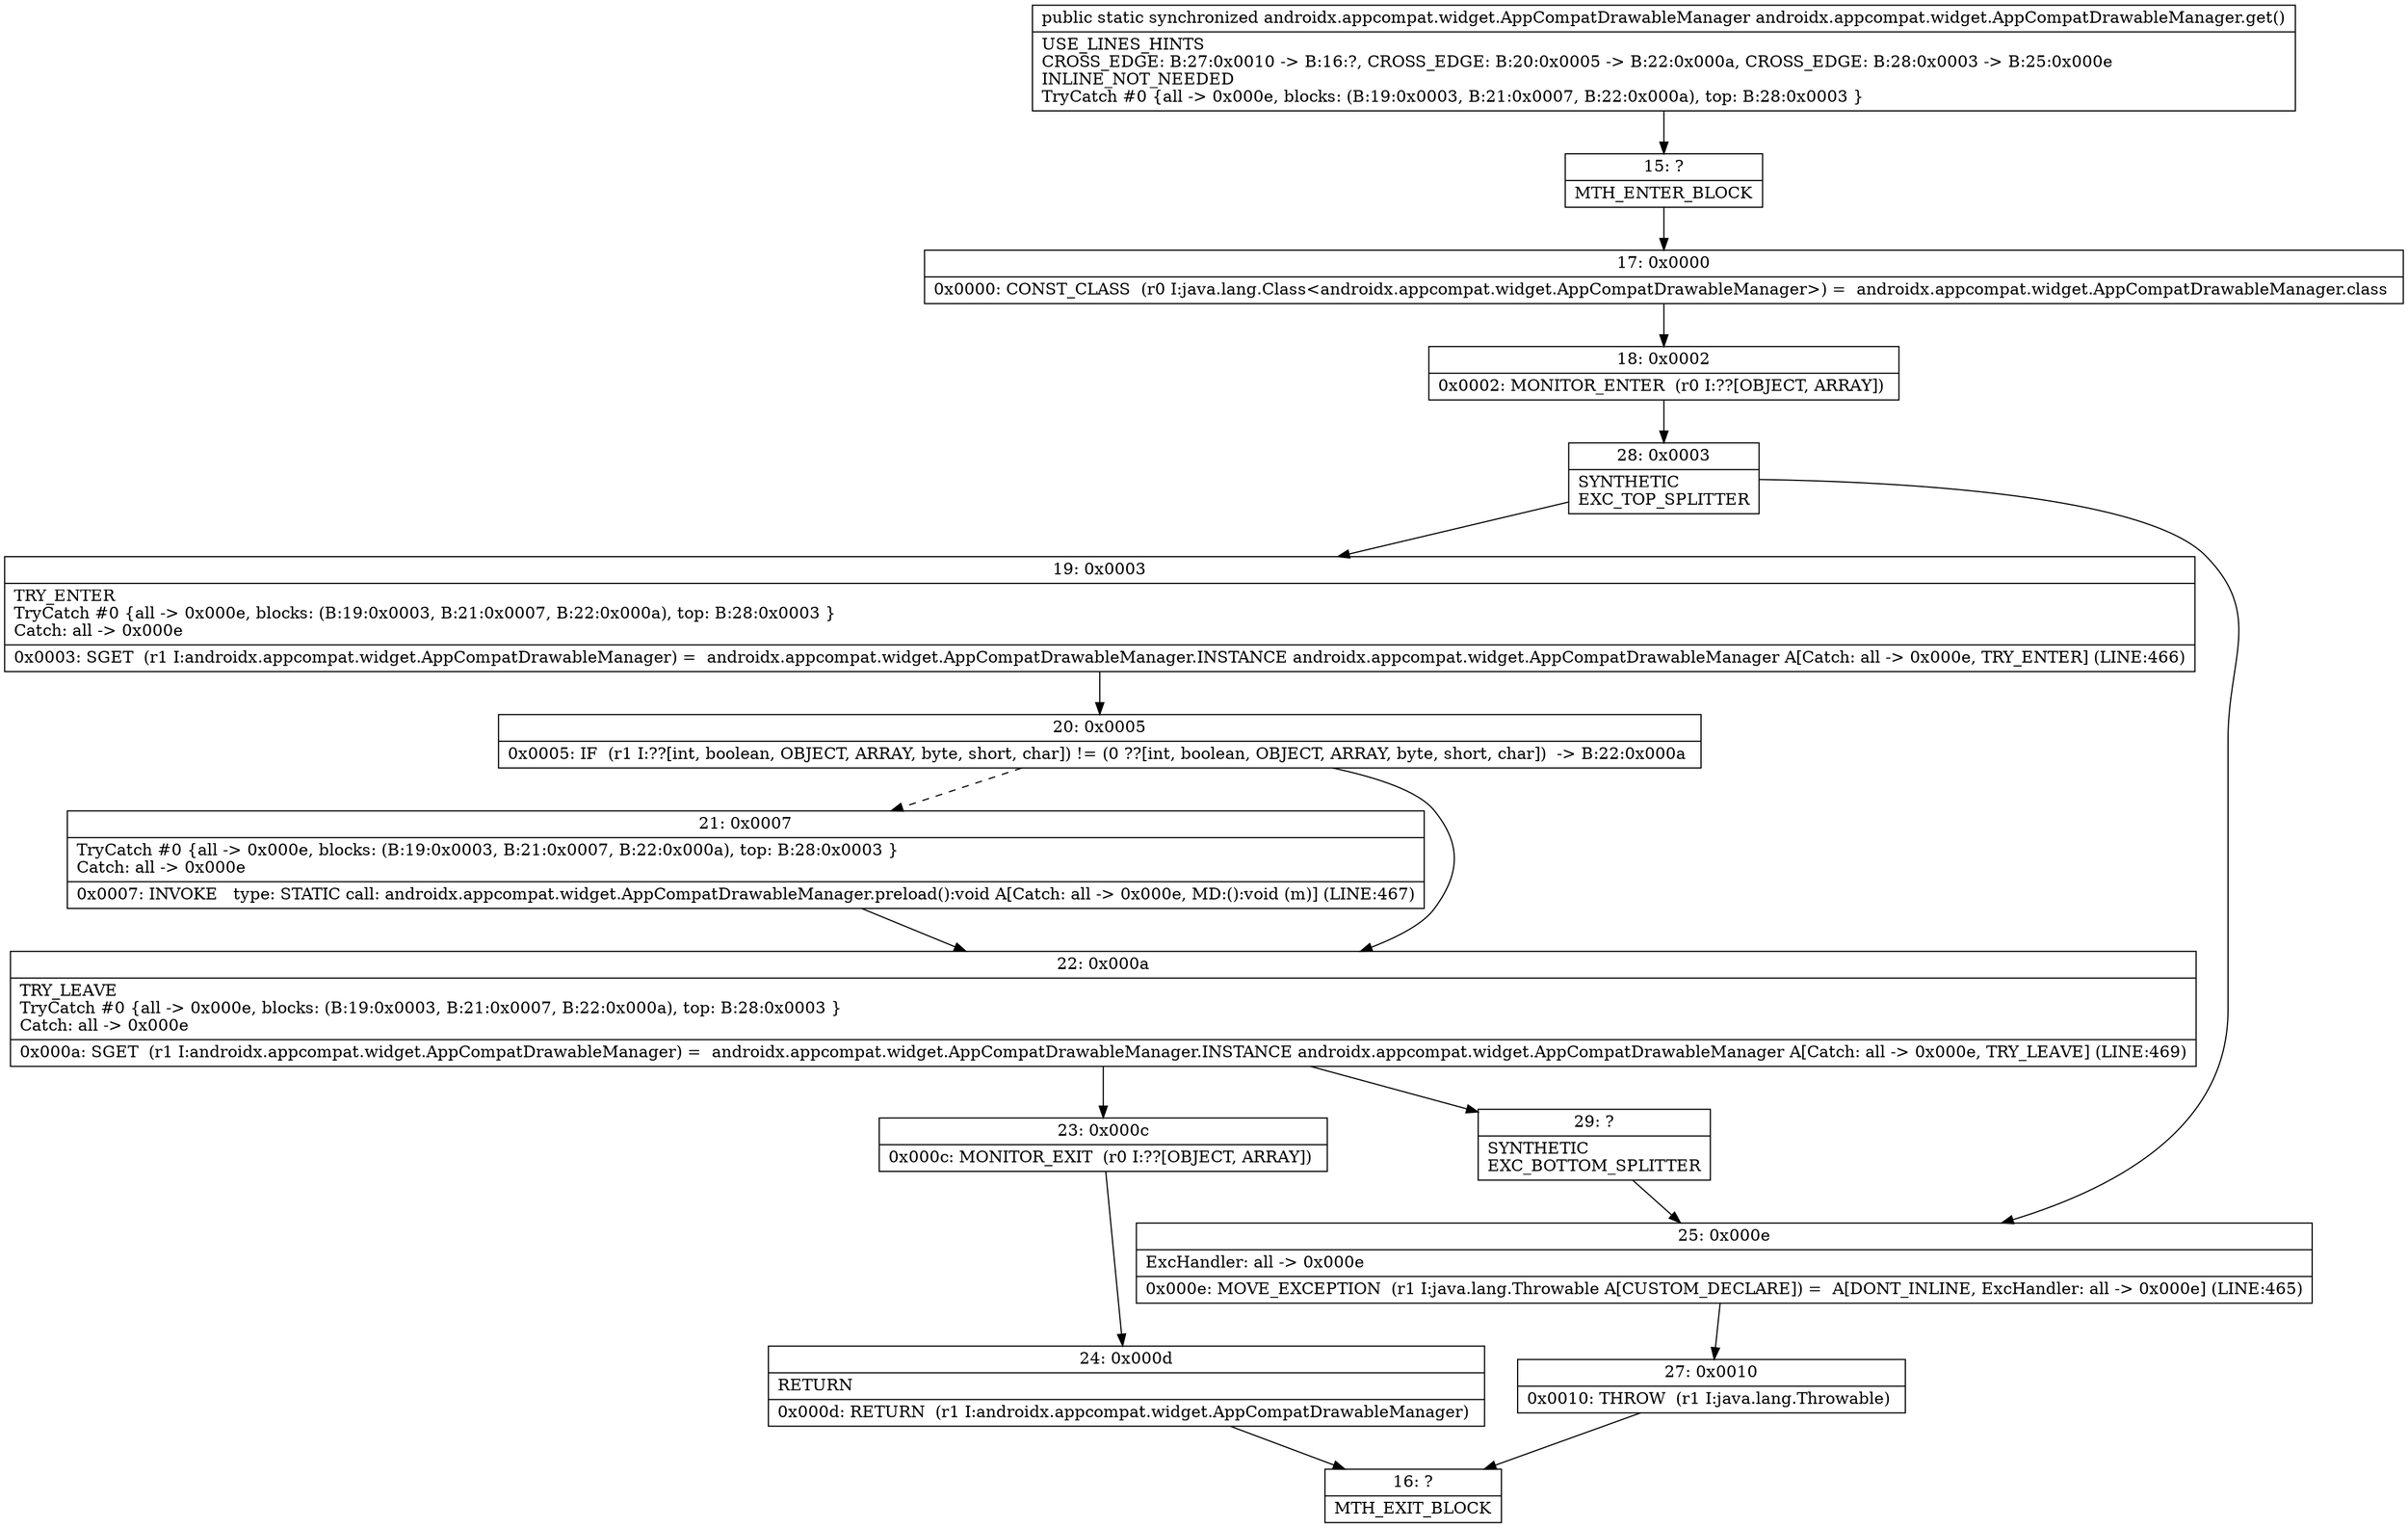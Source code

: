 digraph "CFG forandroidx.appcompat.widget.AppCompatDrawableManager.get()Landroidx\/appcompat\/widget\/AppCompatDrawableManager;" {
Node_15 [shape=record,label="{15\:\ ?|MTH_ENTER_BLOCK\l}"];
Node_17 [shape=record,label="{17\:\ 0x0000|0x0000: CONST_CLASS  (r0 I:java.lang.Class\<androidx.appcompat.widget.AppCompatDrawableManager\>) =  androidx.appcompat.widget.AppCompatDrawableManager.class \l}"];
Node_18 [shape=record,label="{18\:\ 0x0002|0x0002: MONITOR_ENTER  (r0 I:??[OBJECT, ARRAY]) \l}"];
Node_28 [shape=record,label="{28\:\ 0x0003|SYNTHETIC\lEXC_TOP_SPLITTER\l}"];
Node_19 [shape=record,label="{19\:\ 0x0003|TRY_ENTER\lTryCatch #0 \{all \-\> 0x000e, blocks: (B:19:0x0003, B:21:0x0007, B:22:0x000a), top: B:28:0x0003 \}\lCatch: all \-\> 0x000e\l|0x0003: SGET  (r1 I:androidx.appcompat.widget.AppCompatDrawableManager) =  androidx.appcompat.widget.AppCompatDrawableManager.INSTANCE androidx.appcompat.widget.AppCompatDrawableManager A[Catch: all \-\> 0x000e, TRY_ENTER] (LINE:466)\l}"];
Node_20 [shape=record,label="{20\:\ 0x0005|0x0005: IF  (r1 I:??[int, boolean, OBJECT, ARRAY, byte, short, char]) != (0 ??[int, boolean, OBJECT, ARRAY, byte, short, char])  \-\> B:22:0x000a \l}"];
Node_21 [shape=record,label="{21\:\ 0x0007|TryCatch #0 \{all \-\> 0x000e, blocks: (B:19:0x0003, B:21:0x0007, B:22:0x000a), top: B:28:0x0003 \}\lCatch: all \-\> 0x000e\l|0x0007: INVOKE   type: STATIC call: androidx.appcompat.widget.AppCompatDrawableManager.preload():void A[Catch: all \-\> 0x000e, MD:():void (m)] (LINE:467)\l}"];
Node_22 [shape=record,label="{22\:\ 0x000a|TRY_LEAVE\lTryCatch #0 \{all \-\> 0x000e, blocks: (B:19:0x0003, B:21:0x0007, B:22:0x000a), top: B:28:0x0003 \}\lCatch: all \-\> 0x000e\l|0x000a: SGET  (r1 I:androidx.appcompat.widget.AppCompatDrawableManager) =  androidx.appcompat.widget.AppCompatDrawableManager.INSTANCE androidx.appcompat.widget.AppCompatDrawableManager A[Catch: all \-\> 0x000e, TRY_LEAVE] (LINE:469)\l}"];
Node_23 [shape=record,label="{23\:\ 0x000c|0x000c: MONITOR_EXIT  (r0 I:??[OBJECT, ARRAY]) \l}"];
Node_24 [shape=record,label="{24\:\ 0x000d|RETURN\l|0x000d: RETURN  (r1 I:androidx.appcompat.widget.AppCompatDrawableManager) \l}"];
Node_16 [shape=record,label="{16\:\ ?|MTH_EXIT_BLOCK\l}"];
Node_29 [shape=record,label="{29\:\ ?|SYNTHETIC\lEXC_BOTTOM_SPLITTER\l}"];
Node_25 [shape=record,label="{25\:\ 0x000e|ExcHandler: all \-\> 0x000e\l|0x000e: MOVE_EXCEPTION  (r1 I:java.lang.Throwable A[CUSTOM_DECLARE]) =  A[DONT_INLINE, ExcHandler: all \-\> 0x000e] (LINE:465)\l}"];
Node_27 [shape=record,label="{27\:\ 0x0010|0x0010: THROW  (r1 I:java.lang.Throwable) \l}"];
MethodNode[shape=record,label="{public static synchronized androidx.appcompat.widget.AppCompatDrawableManager androidx.appcompat.widget.AppCompatDrawableManager.get()  | USE_LINES_HINTS\lCROSS_EDGE: B:27:0x0010 \-\> B:16:?, CROSS_EDGE: B:20:0x0005 \-\> B:22:0x000a, CROSS_EDGE: B:28:0x0003 \-\> B:25:0x000e\lINLINE_NOT_NEEDED\lTryCatch #0 \{all \-\> 0x000e, blocks: (B:19:0x0003, B:21:0x0007, B:22:0x000a), top: B:28:0x0003 \}\l}"];
MethodNode -> Node_15;Node_15 -> Node_17;
Node_17 -> Node_18;
Node_18 -> Node_28;
Node_28 -> Node_19;
Node_28 -> Node_25;
Node_19 -> Node_20;
Node_20 -> Node_21[style=dashed];
Node_20 -> Node_22;
Node_21 -> Node_22;
Node_22 -> Node_23;
Node_22 -> Node_29;
Node_23 -> Node_24;
Node_24 -> Node_16;
Node_29 -> Node_25;
Node_25 -> Node_27;
Node_27 -> Node_16;
}

